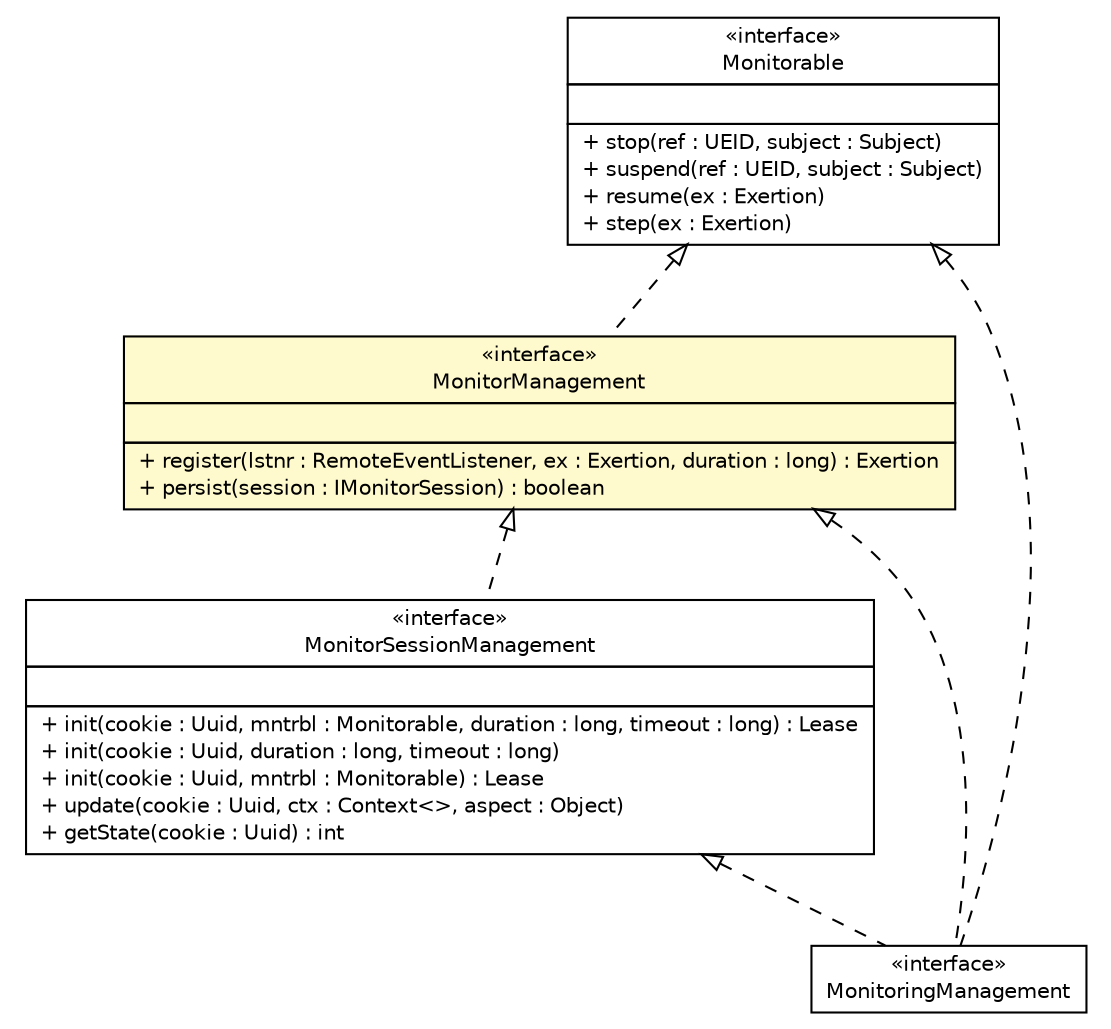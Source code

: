 #!/usr/local/bin/dot
#
# Class diagram 
# Generated by UMLGraph version R5_6 (http://www.umlgraph.org/)
#

digraph G {
	edge [fontname="Helvetica",fontsize=10,labelfontname="Helvetica",labelfontsize=10];
	node [fontname="Helvetica",fontsize=10,shape=plaintext];
	nodesep=0.25;
	ranksep=0.5;
	// sorcer.core.monitor.MonitorManagement
	c209403 [label=<<table title="sorcer.core.monitor.MonitorManagement" border="0" cellborder="1" cellspacing="0" cellpadding="2" port="p" bgcolor="lemonChiffon" href="./MonitorManagement.html">
		<tr><td><table border="0" cellspacing="0" cellpadding="1">
<tr><td align="center" balign="center"> &#171;interface&#187; </td></tr>
<tr><td align="center" balign="center"> MonitorManagement </td></tr>
		</table></td></tr>
		<tr><td><table border="0" cellspacing="0" cellpadding="1">
<tr><td align="left" balign="left">  </td></tr>
		</table></td></tr>
		<tr><td><table border="0" cellspacing="0" cellpadding="1">
<tr><td align="left" balign="left"> + register(lstnr : RemoteEventListener, ex : Exertion, duration : long) : Exertion </td></tr>
<tr><td align="left" balign="left"> + persist(session : IMonitorSession) : boolean </td></tr>
		</table></td></tr>
		</table>>, URL="./MonitorManagement.html", fontname="Helvetica", fontcolor="black", fontsize=10.0];
	// sorcer.core.monitor.MonitorSessionManagement
	c209404 [label=<<table title="sorcer.core.monitor.MonitorSessionManagement" border="0" cellborder="1" cellspacing="0" cellpadding="2" port="p" href="./MonitorSessionManagement.html">
		<tr><td><table border="0" cellspacing="0" cellpadding="1">
<tr><td align="center" balign="center"> &#171;interface&#187; </td></tr>
<tr><td align="center" balign="center"> MonitorSessionManagement </td></tr>
		</table></td></tr>
		<tr><td><table border="0" cellspacing="0" cellpadding="1">
<tr><td align="left" balign="left">  </td></tr>
		</table></td></tr>
		<tr><td><table border="0" cellspacing="0" cellpadding="1">
<tr><td align="left" balign="left"> + init(cookie : Uuid, mntrbl : Monitorable, duration : long, timeout : long) : Lease </td></tr>
<tr><td align="left" balign="left"> + init(cookie : Uuid, duration : long, timeout : long) </td></tr>
<tr><td align="left" balign="left"> + init(cookie : Uuid, mntrbl : Monitorable) : Lease </td></tr>
<tr><td align="left" balign="left"> + update(cookie : Uuid, ctx : Context&lt;&gt;, aspect : Object) </td></tr>
<tr><td align="left" balign="left"> + getState(cookie : Uuid) : int </td></tr>
		</table></td></tr>
		</table>>, URL="./MonitorSessionManagement.html", fontname="Helvetica", fontcolor="black", fontsize=10.0];
	// sorcer.core.monitor.MonitoringManagement
	c209405 [label=<<table title="sorcer.core.monitor.MonitoringManagement" border="0" cellborder="1" cellspacing="0" cellpadding="2" port="p" href="./MonitoringManagement.html">
		<tr><td><table border="0" cellspacing="0" cellpadding="1">
<tr><td align="center" balign="center"> &#171;interface&#187; </td></tr>
<tr><td align="center" balign="center"> MonitoringManagement </td></tr>
		</table></td></tr>
		</table>>, URL="./MonitoringManagement.html", fontname="Helvetica", fontcolor="black", fontsize=10.0];
	// sorcer.service.Monitorable
	c209483 [label=<<table title="sorcer.service.Monitorable" border="0" cellborder="1" cellspacing="0" cellpadding="2" port="p" href="../../service/Monitorable.html">
		<tr><td><table border="0" cellspacing="0" cellpadding="1">
<tr><td align="center" balign="center"> &#171;interface&#187; </td></tr>
<tr><td align="center" balign="center"> Monitorable </td></tr>
		</table></td></tr>
		<tr><td><table border="0" cellspacing="0" cellpadding="1">
<tr><td align="left" balign="left">  </td></tr>
		</table></td></tr>
		<tr><td><table border="0" cellspacing="0" cellpadding="1">
<tr><td align="left" balign="left"> + stop(ref : UEID, subject : Subject) </td></tr>
<tr><td align="left" balign="left"> + suspend(ref : UEID, subject : Subject) </td></tr>
<tr><td align="left" balign="left"> + resume(ex : Exertion) </td></tr>
<tr><td align="left" balign="left"> + step(ex : Exertion) </td></tr>
		</table></td></tr>
		</table>>, URL="../../service/Monitorable.html", fontname="Helvetica", fontcolor="black", fontsize=10.0];
	//sorcer.core.monitor.MonitorManagement implements sorcer.service.Monitorable
	c209483:p -> c209403:p [dir=back,arrowtail=empty,style=dashed];
	//sorcer.core.monitor.MonitorSessionManagement implements sorcer.core.monitor.MonitorManagement
	c209403:p -> c209404:p [dir=back,arrowtail=empty,style=dashed];
	//sorcer.core.monitor.MonitoringManagement implements sorcer.service.Monitorable
	c209483:p -> c209405:p [dir=back,arrowtail=empty,style=dashed];
	//sorcer.core.monitor.MonitoringManagement implements sorcer.core.monitor.MonitorManagement
	c209403:p -> c209405:p [dir=back,arrowtail=empty,style=dashed];
	//sorcer.core.monitor.MonitoringManagement implements sorcer.core.monitor.MonitorSessionManagement
	c209404:p -> c209405:p [dir=back,arrowtail=empty,style=dashed];
}

